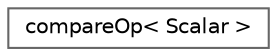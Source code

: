 digraph "Graphical Class Hierarchy"
{
 // LATEX_PDF_SIZE
  bgcolor="transparent";
  edge [fontname=Helvetica,fontsize=10,labelfontname=Helvetica,labelfontsize=10];
  node [fontname=Helvetica,fontsize=10,shape=box,height=0.2,width=0.4];
  rankdir="LR";
  Node0 [id="Node000000",label="compareOp\< Scalar \>",height=0.2,width=0.4,color="grey40", fillcolor="white", style="filled",URL="$structFoam_1_1compareOp_3_01Scalar_01_4.html",tooltip=" "];
}
